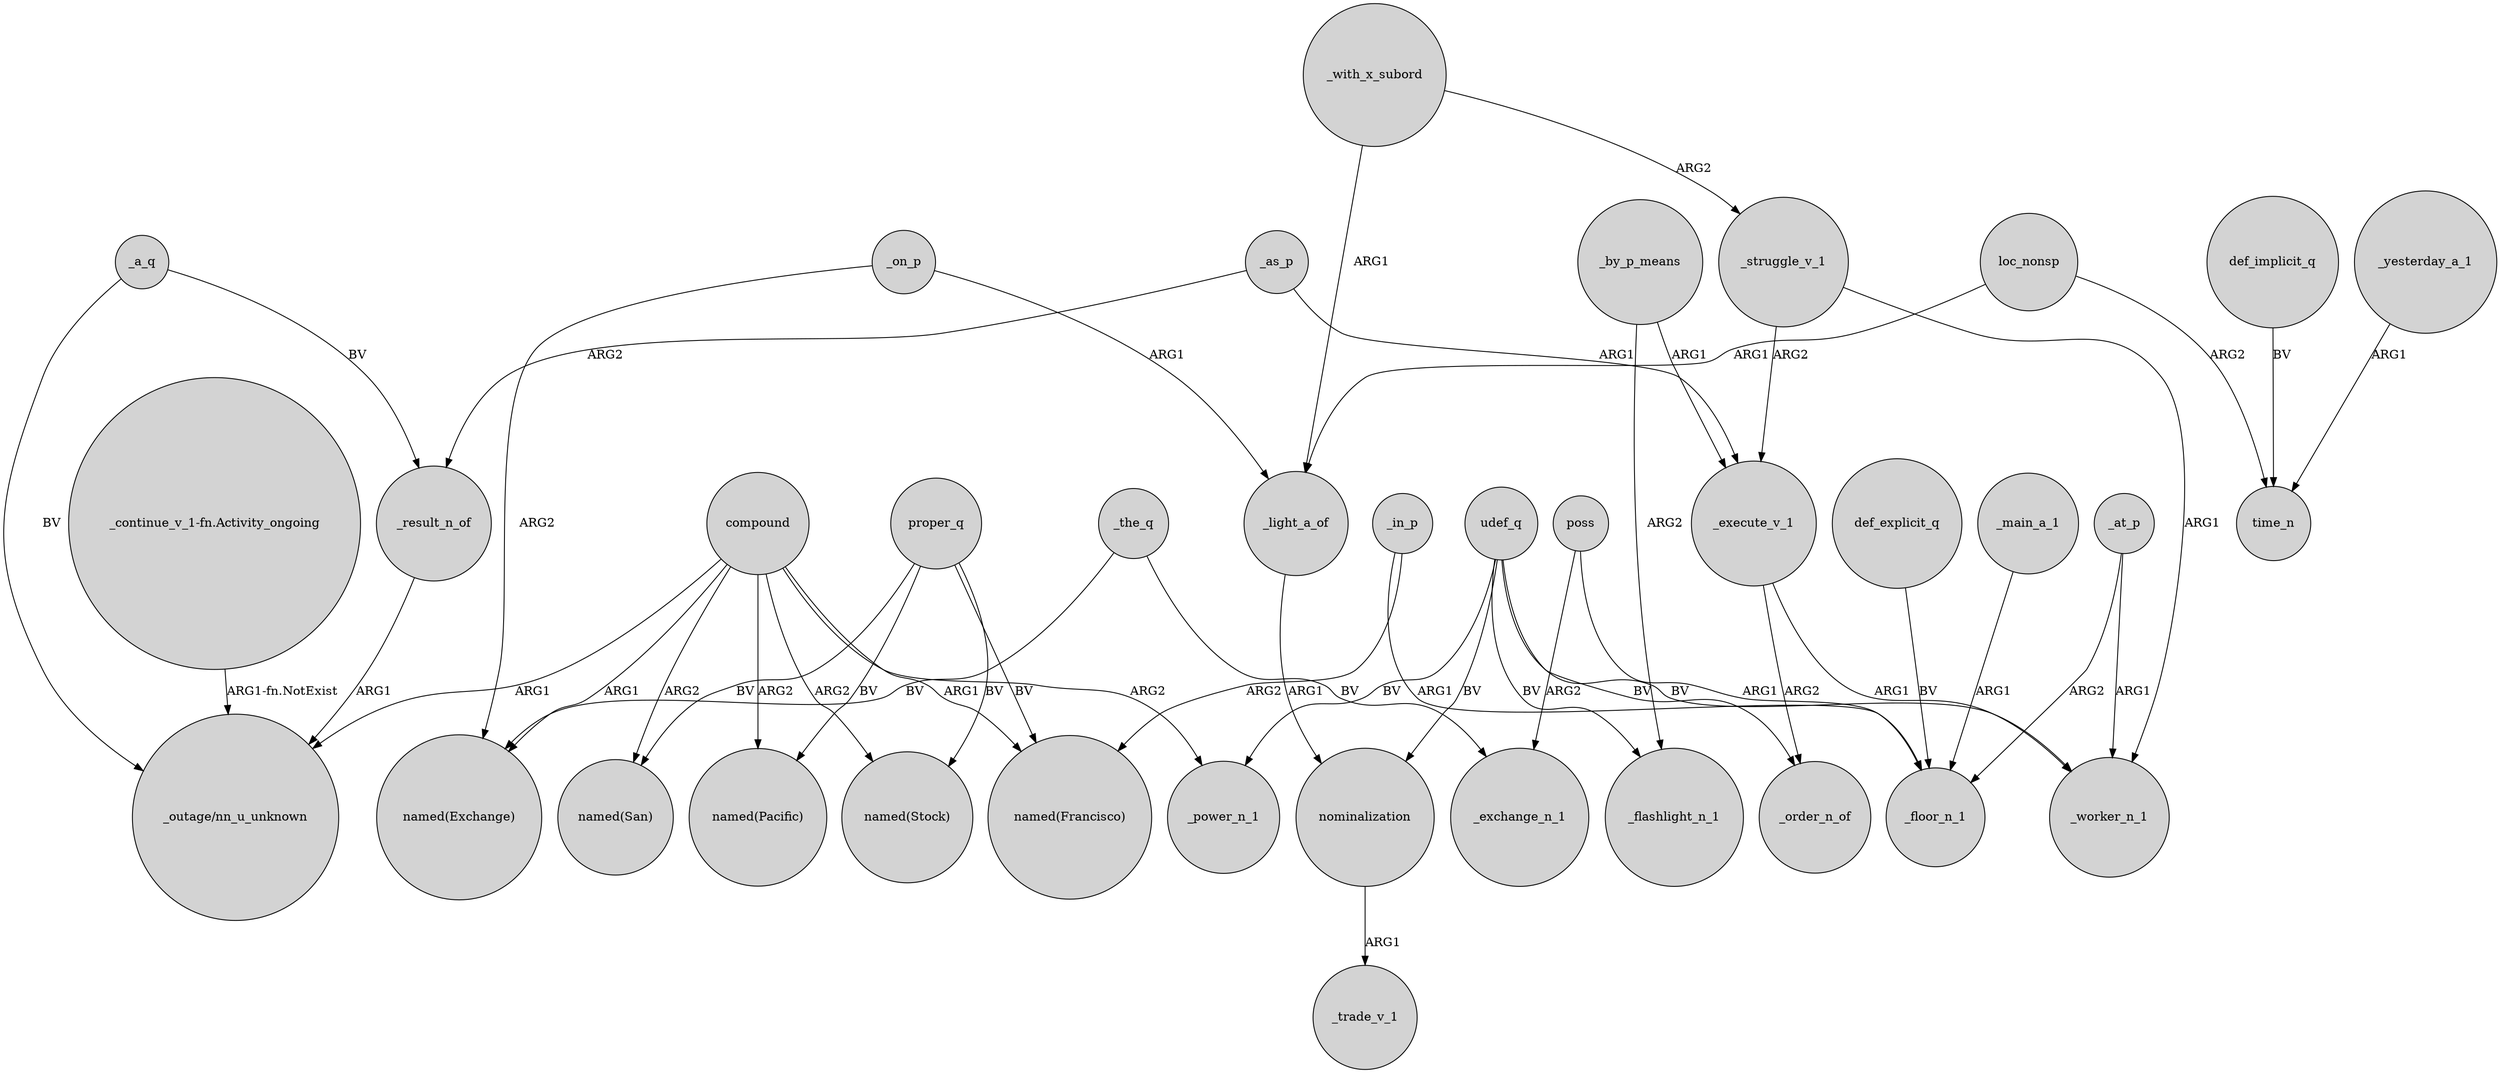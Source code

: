 digraph {
	node [shape=circle style=filled]
	compound -> "_outage/nn_u_unknown" [label=ARG1]
	_yesterday_a_1 -> time_n [label=ARG1]
	udef_q -> _order_n_of [label=BV]
	_at_p -> _floor_n_1 [label=ARG2]
	proper_q -> "named(Francisco)" [label=BV]
	compound -> "named(San)" [label=ARG2]
	_execute_v_1 -> _worker_n_1 [label=ARG1]
	_execute_v_1 -> _order_n_of [label=ARG2]
	proper_q -> "named(Stock)" [label=BV]
	udef_q -> _worker_n_1 [label=BV]
	_the_q -> "named(Exchange)" [label=BV]
	compound -> "named(Pacific)" [label=ARG2]
	_struggle_v_1 -> _execute_v_1 [label=ARG2]
	_a_q -> _result_n_of [label=BV]
	nominalization -> _trade_v_1 [label=ARG1]
	loc_nonsp -> time_n [label=ARG2]
	_at_p -> _worker_n_1 [label=ARG1]
	_on_p -> "named(Exchange)" [label=ARG2]
	_in_p -> _floor_n_1 [label=ARG1]
	poss -> _floor_n_1 [label=ARG1]
	_main_a_1 -> _floor_n_1 [label=ARG1]
	_as_p -> _result_n_of [label=ARG2]
	_a_q -> "_outage/nn_u_unknown" [label=BV]
	loc_nonsp -> _light_a_of [label=ARG1]
	_in_p -> "named(Francisco)" [label=ARG2]
	_as_p -> _execute_v_1 [label=ARG1]
	udef_q -> _flashlight_n_1 [label=BV]
	compound -> _power_n_1 [label=ARG2]
	compound -> "named(Exchange)" [label=ARG1]
	compound -> "named(Francisco)" [label=ARG1]
	_by_p_means -> _flashlight_n_1 [label=ARG2]
	_result_n_of -> "_outage/nn_u_unknown" [label=ARG1]
	udef_q -> nominalization [label=BV]
	poss -> _exchange_n_1 [label=ARG2]
	_with_x_subord -> _light_a_of [label=ARG1]
	_light_a_of -> nominalization [label=ARG1]
	proper_q -> "named(San)" [label=BV]
	_by_p_means -> _execute_v_1 [label=ARG1]
	"_continue_v_1-fn.Activity_ongoing" -> "_outage/nn_u_unknown" [label="ARG1-fn.NotExist"]
	udef_q -> _power_n_1 [label=BV]
	_on_p -> _light_a_of [label=ARG1]
	_with_x_subord -> _struggle_v_1 [label=ARG2]
	proper_q -> "named(Pacific)" [label=BV]
	def_explicit_q -> _floor_n_1 [label=BV]
	compound -> "named(Stock)" [label=ARG2]
	_the_q -> _exchange_n_1 [label=BV]
	def_implicit_q -> time_n [label=BV]
	_struggle_v_1 -> _worker_n_1 [label=ARG1]
}
